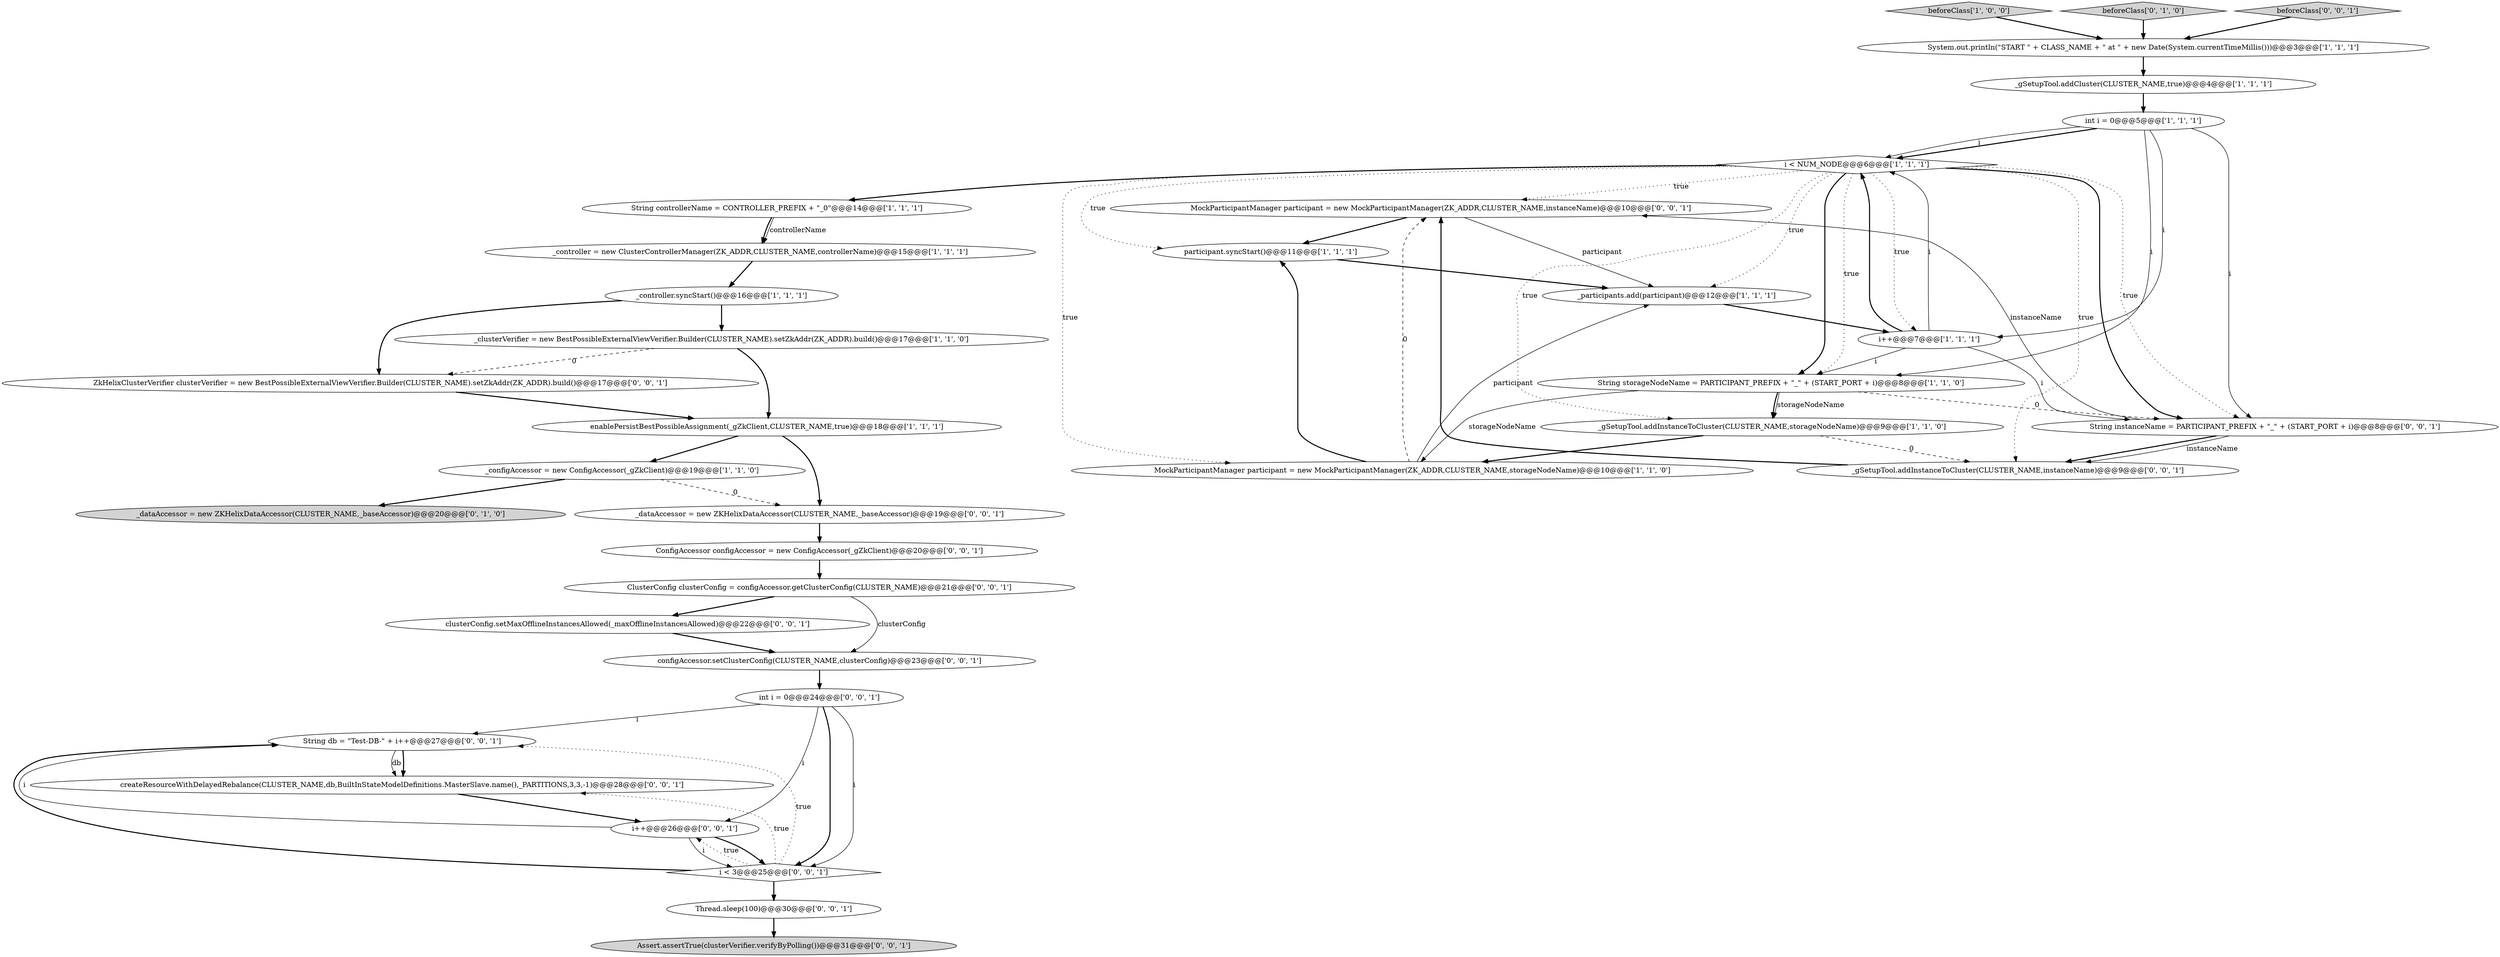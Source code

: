digraph {
3 [style = filled, label = "String controllerName = CONTROLLER_PREFIX + \"_0\"@@@14@@@['1', '1', '1']", fillcolor = white, shape = ellipse image = "AAA0AAABBB1BBB"];
11 [style = filled, label = "beforeClass['1', '0', '0']", fillcolor = lightgray, shape = diamond image = "AAA0AAABBB1BBB"];
20 [style = filled, label = "String db = \"Test-DB-\" + i++@@@27@@@['0', '0', '1']", fillcolor = white, shape = ellipse image = "AAA0AAABBB3BBB"];
30 [style = filled, label = "Assert.assertTrue(clusterVerifier.verifyByPolling())@@@31@@@['0', '0', '1']", fillcolor = lightgray, shape = ellipse image = "AAA0AAABBB3BBB"];
31 [style = filled, label = "Thread.sleep(100)@@@30@@@['0', '0', '1']", fillcolor = white, shape = ellipse image = "AAA0AAABBB3BBB"];
18 [style = filled, label = "beforeClass['0', '1', '0']", fillcolor = lightgray, shape = diamond image = "AAA0AAABBB2BBB"];
23 [style = filled, label = "_dataAccessor = new ZKHelixDataAccessor(CLUSTER_NAME,_baseAccessor)@@@19@@@['0', '0', '1']", fillcolor = white, shape = ellipse image = "AAA0AAABBB3BBB"];
25 [style = filled, label = "MockParticipantManager participant = new MockParticipantManager(ZK_ADDR,CLUSTER_NAME,instanceName)@@@10@@@['0', '0', '1']", fillcolor = white, shape = ellipse image = "AAA0AAABBB3BBB"];
28 [style = filled, label = "configAccessor.setClusterConfig(CLUSTER_NAME,clusterConfig)@@@23@@@['0', '0', '1']", fillcolor = white, shape = ellipse image = "AAA0AAABBB3BBB"];
32 [style = filled, label = "i < 3@@@25@@@['0', '0', '1']", fillcolor = white, shape = diamond image = "AAA0AAABBB3BBB"];
15 [style = filled, label = "i < NUM_NODE@@@6@@@['1', '1', '1']", fillcolor = white, shape = diamond image = "AAA0AAABBB1BBB"];
7 [style = filled, label = "_controller = new ClusterControllerManager(ZK_ADDR,CLUSTER_NAME,controllerName)@@@15@@@['1', '1', '1']", fillcolor = white, shape = ellipse image = "AAA0AAABBB1BBB"];
21 [style = filled, label = "clusterConfig.setMaxOfflineInstancesAllowed(_maxOfflineInstancesAllowed)@@@22@@@['0', '0', '1']", fillcolor = white, shape = ellipse image = "AAA0AAABBB3BBB"];
14 [style = filled, label = "i++@@@7@@@['1', '1', '1']", fillcolor = white, shape = ellipse image = "AAA0AAABBB1BBB"];
19 [style = filled, label = "int i = 0@@@24@@@['0', '0', '1']", fillcolor = white, shape = ellipse image = "AAA0AAABBB3BBB"];
35 [style = filled, label = "ConfigAccessor configAccessor = new ConfigAccessor(_gZkClient)@@@20@@@['0', '0', '1']", fillcolor = white, shape = ellipse image = "AAA0AAABBB3BBB"];
5 [style = filled, label = "enablePersistBestPossibleAssignment(_gZkClient,CLUSTER_NAME,true)@@@18@@@['1', '1', '1']", fillcolor = white, shape = ellipse image = "AAA0AAABBB1BBB"];
12 [style = filled, label = "_gSetupTool.addCluster(CLUSTER_NAME,true)@@@4@@@['1', '1', '1']", fillcolor = white, shape = ellipse image = "AAA0AAABBB1BBB"];
1 [style = filled, label = "_gSetupTool.addInstanceToCluster(CLUSTER_NAME,storageNodeName)@@@9@@@['1', '1', '0']", fillcolor = white, shape = ellipse image = "AAA0AAABBB1BBB"];
24 [style = filled, label = "createResourceWithDelayedRebalance(CLUSTER_NAME,db,BuiltInStateModelDefinitions.MasterSlave.name(),_PARTITIONS,3,3,-1)@@@28@@@['0', '0', '1']", fillcolor = white, shape = ellipse image = "AAA0AAABBB3BBB"];
8 [style = filled, label = "_configAccessor = new ConfigAccessor(_gZkClient)@@@19@@@['1', '1', '0']", fillcolor = white, shape = ellipse image = "AAA0AAABBB1BBB"];
0 [style = filled, label = "_clusterVerifier = new BestPossibleExternalViewVerifier.Builder(CLUSTER_NAME).setZkAddr(ZK_ADDR).build()@@@17@@@['1', '1', '0']", fillcolor = white, shape = ellipse image = "AAA0AAABBB1BBB"];
13 [style = filled, label = "_controller.syncStart()@@@16@@@['1', '1', '1']", fillcolor = white, shape = ellipse image = "AAA0AAABBB1BBB"];
26 [style = filled, label = "ClusterConfig clusterConfig = configAccessor.getClusterConfig(CLUSTER_NAME)@@@21@@@['0', '0', '1']", fillcolor = white, shape = ellipse image = "AAA0AAABBB3BBB"];
2 [style = filled, label = "participant.syncStart()@@@11@@@['1', '1', '1']", fillcolor = white, shape = ellipse image = "AAA0AAABBB1BBB"];
9 [style = filled, label = "_participants.add(participant)@@@12@@@['1', '1', '1']", fillcolor = white, shape = ellipse image = "AAA0AAABBB1BBB"];
10 [style = filled, label = "String storageNodeName = PARTICIPANT_PREFIX + \"_\" + (START_PORT + i)@@@8@@@['1', '1', '0']", fillcolor = white, shape = ellipse image = "AAA0AAABBB1BBB"];
4 [style = filled, label = "System.out.println(\"START \" + CLASS_NAME + \" at \" + new Date(System.currentTimeMillis()))@@@3@@@['1', '1', '1']", fillcolor = white, shape = ellipse image = "AAA0AAABBB1BBB"];
16 [style = filled, label = "int i = 0@@@5@@@['1', '1', '1']", fillcolor = white, shape = ellipse image = "AAA0AAABBB1BBB"];
22 [style = filled, label = "String instanceName = PARTICIPANT_PREFIX + \"_\" + (START_PORT + i)@@@8@@@['0', '0', '1']", fillcolor = white, shape = ellipse image = "AAA0AAABBB3BBB"];
33 [style = filled, label = "beforeClass['0', '0', '1']", fillcolor = lightgray, shape = diamond image = "AAA0AAABBB3BBB"];
34 [style = filled, label = "i++@@@26@@@['0', '0', '1']", fillcolor = white, shape = ellipse image = "AAA0AAABBB3BBB"];
6 [style = filled, label = "MockParticipantManager participant = new MockParticipantManager(ZK_ADDR,CLUSTER_NAME,storageNodeName)@@@10@@@['1', '1', '0']", fillcolor = white, shape = ellipse image = "AAA0AAABBB1BBB"];
27 [style = filled, label = "_gSetupTool.addInstanceToCluster(CLUSTER_NAME,instanceName)@@@9@@@['0', '0', '1']", fillcolor = white, shape = ellipse image = "AAA0AAABBB3BBB"];
29 [style = filled, label = "ZkHelixClusterVerifier clusterVerifier = new BestPossibleExternalViewVerifier.Builder(CLUSTER_NAME).setZkAddr(ZK_ADDR).build()@@@17@@@['0', '0', '1']", fillcolor = white, shape = ellipse image = "AAA0AAABBB3BBB"];
17 [style = filled, label = "_dataAccessor = new ZKHelixDataAccessor(CLUSTER_NAME,_baseAccessor)@@@20@@@['0', '1', '0']", fillcolor = lightgray, shape = ellipse image = "AAA1AAABBB2BBB"];
10->6 [style = solid, label="storageNodeName"];
16->14 [style = solid, label="i"];
3->7 [style = solid, label="controllerName"];
11->4 [style = bold, label=""];
26->21 [style = bold, label=""];
5->8 [style = bold, label=""];
24->34 [style = bold, label=""];
27->25 [style = bold, label=""];
33->4 [style = bold, label=""];
15->27 [style = dotted, label="true"];
0->29 [style = dashed, label="0"];
25->2 [style = bold, label=""];
13->0 [style = bold, label=""];
15->1 [style = dotted, label="true"];
14->22 [style = solid, label="i"];
22->27 [style = bold, label=""];
22->25 [style = solid, label="instanceName"];
34->20 [style = solid, label="i"];
16->15 [style = bold, label=""];
28->19 [style = bold, label=""];
19->32 [style = bold, label=""];
14->10 [style = solid, label="i"];
34->32 [style = solid, label="i"];
15->22 [style = bold, label=""];
29->5 [style = bold, label=""];
14->15 [style = solid, label="i"];
10->1 [style = solid, label="storageNodeName"];
8->17 [style = bold, label=""];
1->6 [style = bold, label=""];
3->7 [style = bold, label=""];
22->27 [style = solid, label="instanceName"];
16->22 [style = solid, label="i"];
15->6 [style = dotted, label="true"];
6->2 [style = bold, label=""];
15->10 [style = dotted, label="true"];
12->16 [style = bold, label=""];
7->13 [style = bold, label=""];
32->20 [style = bold, label=""];
8->23 [style = dashed, label="0"];
10->1 [style = bold, label=""];
32->24 [style = dotted, label="true"];
2->9 [style = bold, label=""];
23->35 [style = bold, label=""];
19->32 [style = solid, label="i"];
1->27 [style = dashed, label="0"];
5->23 [style = bold, label=""];
32->31 [style = bold, label=""];
15->2 [style = dotted, label="true"];
32->34 [style = dotted, label="true"];
32->20 [style = dotted, label="true"];
19->34 [style = solid, label="i"];
19->20 [style = solid, label="i"];
13->29 [style = bold, label=""];
4->12 [style = bold, label=""];
9->14 [style = bold, label=""];
15->3 [style = bold, label=""];
20->24 [style = bold, label=""];
16->15 [style = solid, label="i"];
6->9 [style = solid, label="participant"];
25->9 [style = solid, label="participant"];
15->9 [style = dotted, label="true"];
31->30 [style = bold, label=""];
15->22 [style = dotted, label="true"];
15->25 [style = dotted, label="true"];
0->5 [style = bold, label=""];
15->14 [style = dotted, label="true"];
35->26 [style = bold, label=""];
14->15 [style = bold, label=""];
26->28 [style = solid, label="clusterConfig"];
10->22 [style = dashed, label="0"];
15->10 [style = bold, label=""];
6->25 [style = dashed, label="0"];
16->10 [style = solid, label="i"];
21->28 [style = bold, label=""];
20->24 [style = solid, label="db"];
18->4 [style = bold, label=""];
34->32 [style = bold, label=""];
}
